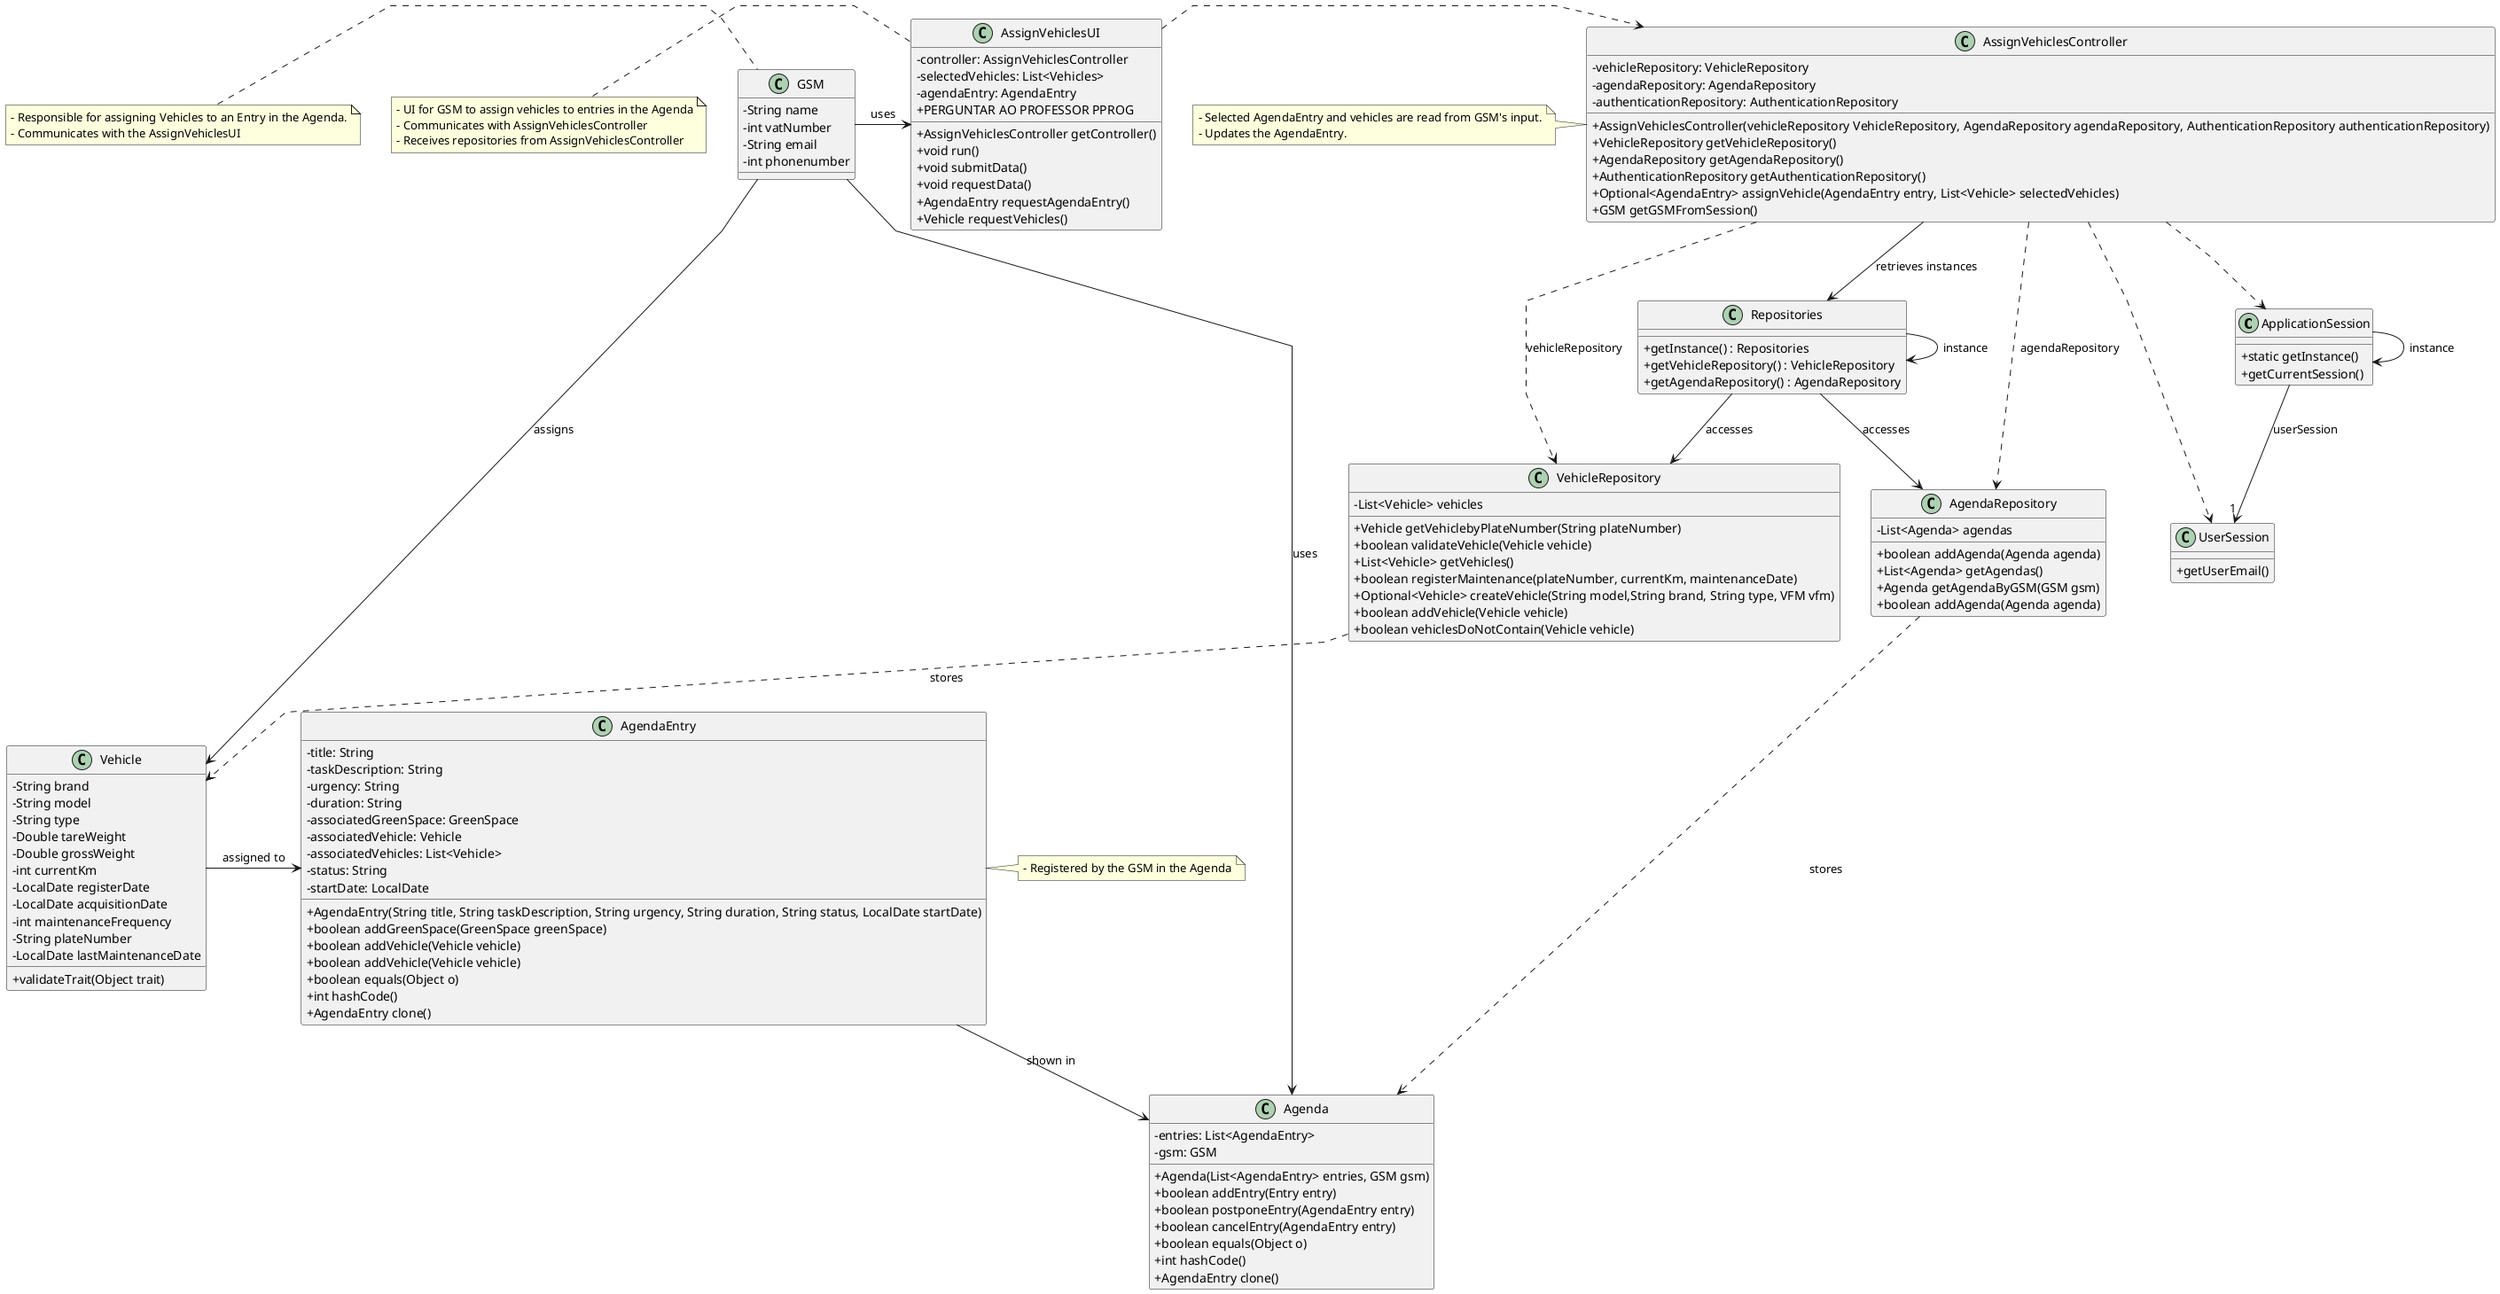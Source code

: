@startuml
'skinparam monochrome true
skinparam packageStyle rectangle
skinparam shadowing false
skinparam linetype polyline
'skinparam linetype orto

skinparam classAttributeIconSize 0

class ApplicationSession
{
    + static getInstance()
    + getCurrentSession()
}

class UserSession
{
    + getUserEmail()
}

class Vehicle {
  - String brand
  - String model
  - String type
  - Double tareWeight
  - Double grossWeight
  - int currentKm
  - LocalDate registerDate
  - LocalDate acquisitionDate
  - int maintenanceFrequency
  - String plateNumber
  - LocalDate lastMaintenanceDate
  + validateTrait(Object trait)
}

class VehicleRepository {
  - List<Vehicle> vehicles
  + Vehicle getVehiclebyPlateNumber(String plateNumber)
  + boolean validateVehicle(Vehicle vehicle)
  + List<Vehicle> getVehicles()
  + boolean registerMaintenance(plateNumber, currentKm, maintenanceDate)
  + Optional<Vehicle> createVehicle(String model,String brand, String type, VFM vfm)
  + boolean addVehicle(Vehicle vehicle)
  + boolean vehiclesDoNotContain(Vehicle vehicle)
}

class AgendaEntry {
    - title: String
    - taskDescription: String
    - urgency: String
    - duration: String
    - associatedGreenSpace: GreenSpace
    - associatedVehicle: Vehicle
    - associatedVehicles: List<Vehicle>
    - status: String
    - startDate: LocalDate
    + AgendaEntry(String title, String taskDescription, String urgency, String duration, String status, LocalDate startDate)
    + boolean addGreenSpace(GreenSpace greenSpace)
    + boolean addVehicle(Vehicle vehicle)
    + boolean addVehicle(Vehicle vehicle)
    + boolean equals(Object o)
    + int hashCode()
    + AgendaEntry clone()
}

class Agenda {
    - entries: List<AgendaEntry>
    - gsm: GSM
    + Agenda(List<AgendaEntry> entries, GSM gsm)
    + boolean addEntry(Entry entry)
    + boolean postponeEntry(AgendaEntry entry)
    + boolean cancelEntry(AgendaEntry entry)
    + boolean equals(Object o)
    + int hashCode()
    + AgendaEntry clone()
}

class AgendaRepository {
  - List<Agenda> agendas
  + boolean addAgenda(Agenda agenda)
  + List<Agenda> getAgendas()
  + Agenda getAgendaByGSM(GSM gsm)
  + boolean addAgenda(Agenda agenda)
}

class Repositories {
  + getInstance() : Repositories
  + getVehicleRepository() : VehicleRepository
  + getAgendaRepository() : AgendaRepository
}

class AssignVehiclesUI {
  - controller: AssignVehiclesController
  - selectedVehicles: List<Vehicles>
  - agendaEntry: AgendaEntry
  + AssignVehiclesController getController()
  + void run()
  + void submitData()
  + void requestData()
  + AgendaEntry requestAgendaEntry()
  + Vehicle requestVehicles()
  + PERGUNTAR AO PROFESSOR PPROG
}

class AssignVehiclesController {
  - vehicleRepository: VehicleRepository
  - agendaRepository: AgendaRepository
  - authenticationRepository: AuthenticationRepository
  + AssignVehiclesController(vehicleRepository VehicleRepository, AgendaRepository agendaRepository, AuthenticationRepository authenticationRepository)
  + VehicleRepository getVehicleRepository()
  + AgendaRepository getAgendaRepository()
  + AuthenticationRepository getAuthenticationRepository()
  + Optional<AgendaEntry> assignVehicle(AgendaEntry entry, List<Vehicle> selectedVehicles)
  + GSM getGSMFromSession()
}

class GSM {
   - String name
   - int vatNumber
   - String email
   - int phonenumber
}

note left of AssignVehiclesController
  - Selected AgendaEntry and vehicles are read from GSM's input.
  - Updates the AgendaEntry.
end note

note left of GSM
 - Responsible for assigning Vehicles to an Entry in the Agenda.
 - Communicates with the AssignVehiclesUI
end note

note left of AssignVehiclesUI
  - UI for GSM to assign vehicles to entries in the Agenda
  - Communicates with AssignVehiclesController
  - Receives repositories from AssignVehiclesController
end note

note right of AgendaEntry
 - Registered by the GSM in the Agenda
end note

GSM --> Vehicle: assigns
Vehicle -> AgendaEntry: assigned to
GSM --> Agenda: uses
AgendaEntry --> Agenda: shown in
GSM -> AssignVehiclesUI: uses

Repositories -> Repositories : instance
ApplicationSession -> ApplicationSession : instance

AssignVehiclesUI .> AssignVehiclesController

AssignVehiclesController -down-> Repositories : retrieves instances

Repositories -down-> AgendaRepository : accesses
Repositories -down-> VehicleRepository : accesses

AssignVehiclesController ..> VehicleRepository : vehicleRepository
AssignVehiclesController ..> AgendaRepository : agendaRepository

ApplicationSession --> "1" UserSession : userSession

AssignVehiclesController ..> ApplicationSession
AssignVehiclesController ..> UserSession

VehicleRepository ..> Vehicle: stores
AgendaRepository ..> Agenda: stores

@enduml

